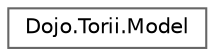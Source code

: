 digraph "Graphical Class Hierarchy"
{
 // LATEX_PDF_SIZE
  bgcolor="transparent";
  edge [fontname=Helvetica,fontsize=10,labelfontname=Helvetica,labelfontsize=10];
  node [fontname=Helvetica,fontsize=10,shape=box,height=0.2,width=0.4];
  rankdir="LR";
  Node0 [id="Node000000",label="Dojo.Torii.Model",height=0.2,width=0.4,color="grey40", fillcolor="white", style="filled",URL="$class_dojo_1_1_torii_1_1_model.html",tooltip=" "];
}
